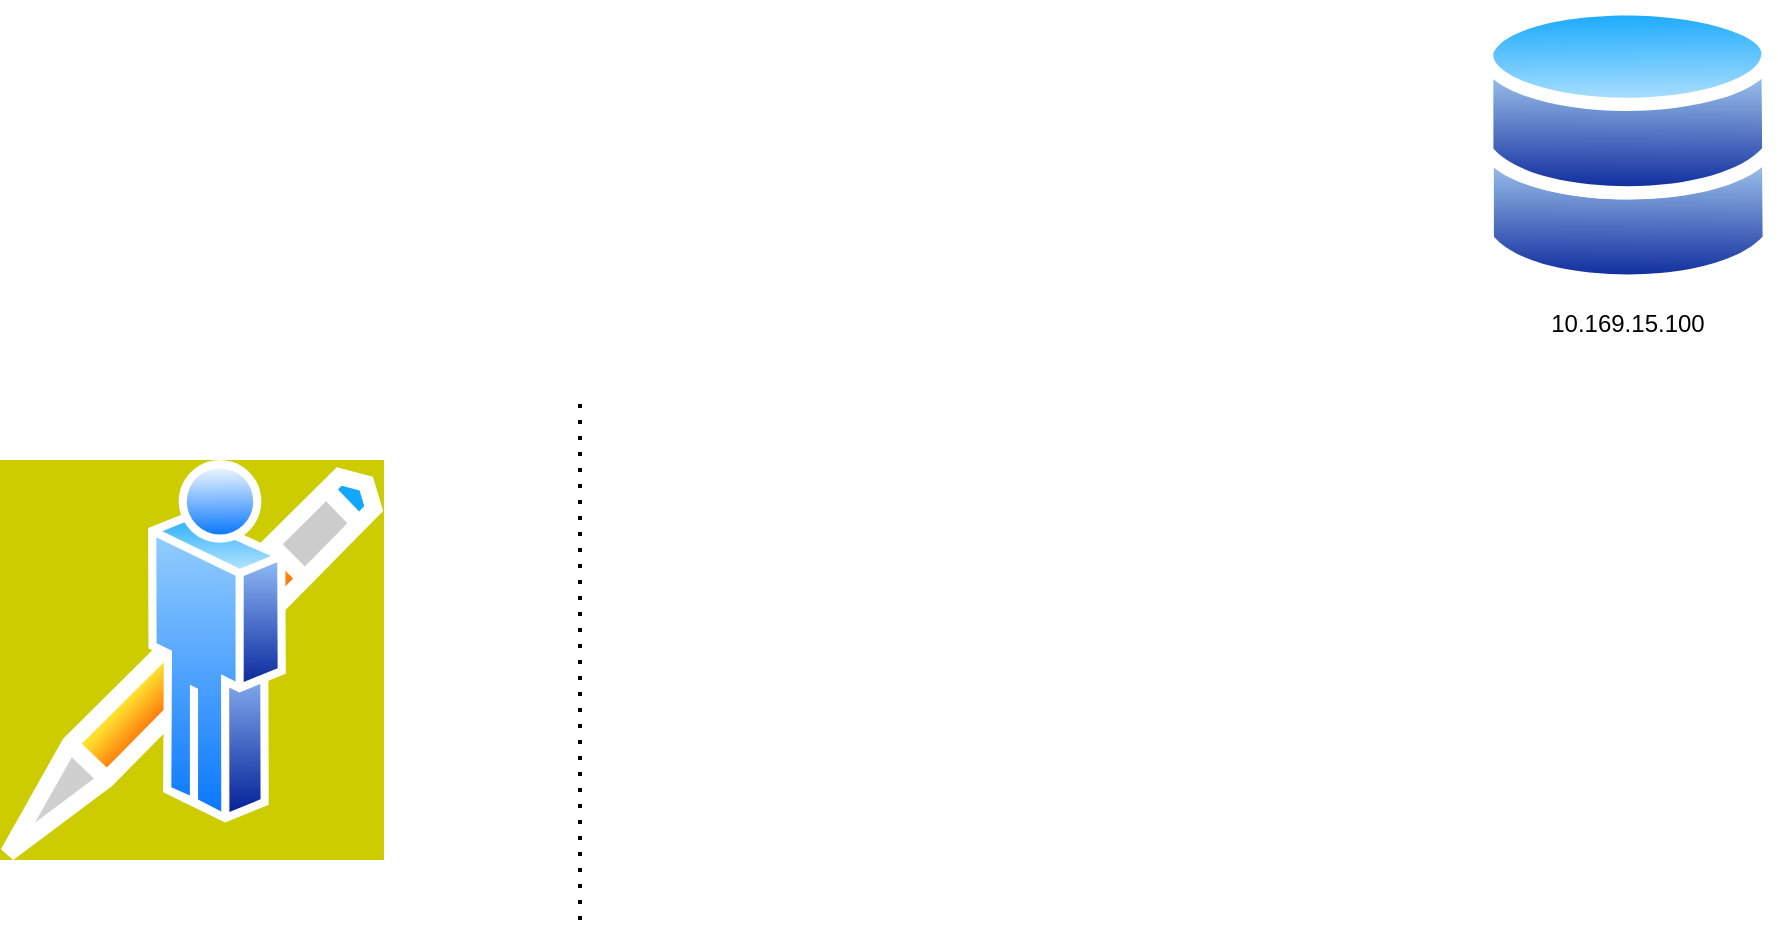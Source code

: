 <mxfile version="18.0.2" type="github">
  <diagram name="Page-1" id="822b0af5-4adb-64df-f703-e8dfc1f81529">
    <mxGraphModel dx="2773" dy="934" grid="1" gridSize="10" guides="1" tooltips="1" connect="1" arrows="1" fold="1" page="1" pageScale="1" pageWidth="1100" pageHeight="850" background="none" math="0" shadow="0">
      <root>
        <mxCell id="0" />
        <mxCell id="1" parent="0" />
        <mxCell id="gFXCr4dAzFciMiVqSGEx-2" value="" style="endArrow=none;dashed=1;dashPattern=1 3;strokeWidth=2;rounded=0;" edge="1" parent="1">
          <mxGeometry width="50" height="50" relative="1" as="geometry">
            <mxPoint x="-70" y="490" as="sourcePoint" />
            <mxPoint x="-70" y="230" as="targetPoint" />
          </mxGeometry>
        </mxCell>
        <mxCell id="gFXCr4dAzFciMiVqSGEx-5" value="10.169.15.100" style="aspect=fixed;perimeter=ellipsePerimeter;align=center;shadow=0;dashed=0;spacingTop=3;image;image=img/lib/active_directory/databases.svg;" vertex="1" parent="1">
          <mxGeometry x="380" y="30" width="147.96" height="145" as="geometry" />
        </mxCell>
        <mxCell id="gFXCr4dAzFciMiVqSGEx-6" value="" style="aspect=fixed;perimeter=ellipsePerimeter;align=center;shadow=0;dashed=0;spacingTop=3;image;image=img/lib/active_directory/writer.svg;imageBackground=#CCCC00;" vertex="1" parent="1">
          <mxGeometry x="-360" y="260" width="192" height="200" as="geometry" />
        </mxCell>
      </root>
    </mxGraphModel>
  </diagram>
</mxfile>
